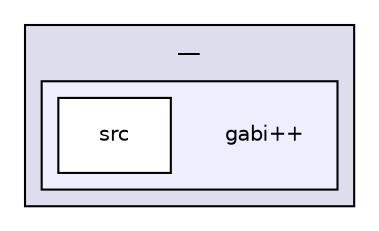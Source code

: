 digraph "fmod/android/fmodstudioapi10503android/api/lowlevel/examples/eclipse/play_sound/obj/local/armeabi-v7a/objs-debug/stlport_shared/__/gabi++" {
  compound=true
  node [ fontsize="10", fontname="Helvetica"];
  edge [ labelfontsize="10", labelfontname="Helvetica"];
  subgraph clusterdir_ee33bff13625686fab0dac11a1225b4b {
    graph [ bgcolor="#ddddee", pencolor="black", label="__" fontname="Helvetica", fontsize="10", URL="dir_ee33bff13625686fab0dac11a1225b4b.html"]
  subgraph clusterdir_5b7568b07047b6af65a44f282b07eec9 {
    graph [ bgcolor="#eeeeff", pencolor="black", label="" URL="dir_5b7568b07047b6af65a44f282b07eec9.html"];
    dir_5b7568b07047b6af65a44f282b07eec9 [shape=plaintext label="gabi++"];
    dir_84fd2a1cc1ea1acfb765c0ad58ff8e59 [shape=box label="src" color="black" fillcolor="white" style="filled" URL="dir_84fd2a1cc1ea1acfb765c0ad58ff8e59.html"];
  }
  }
}
